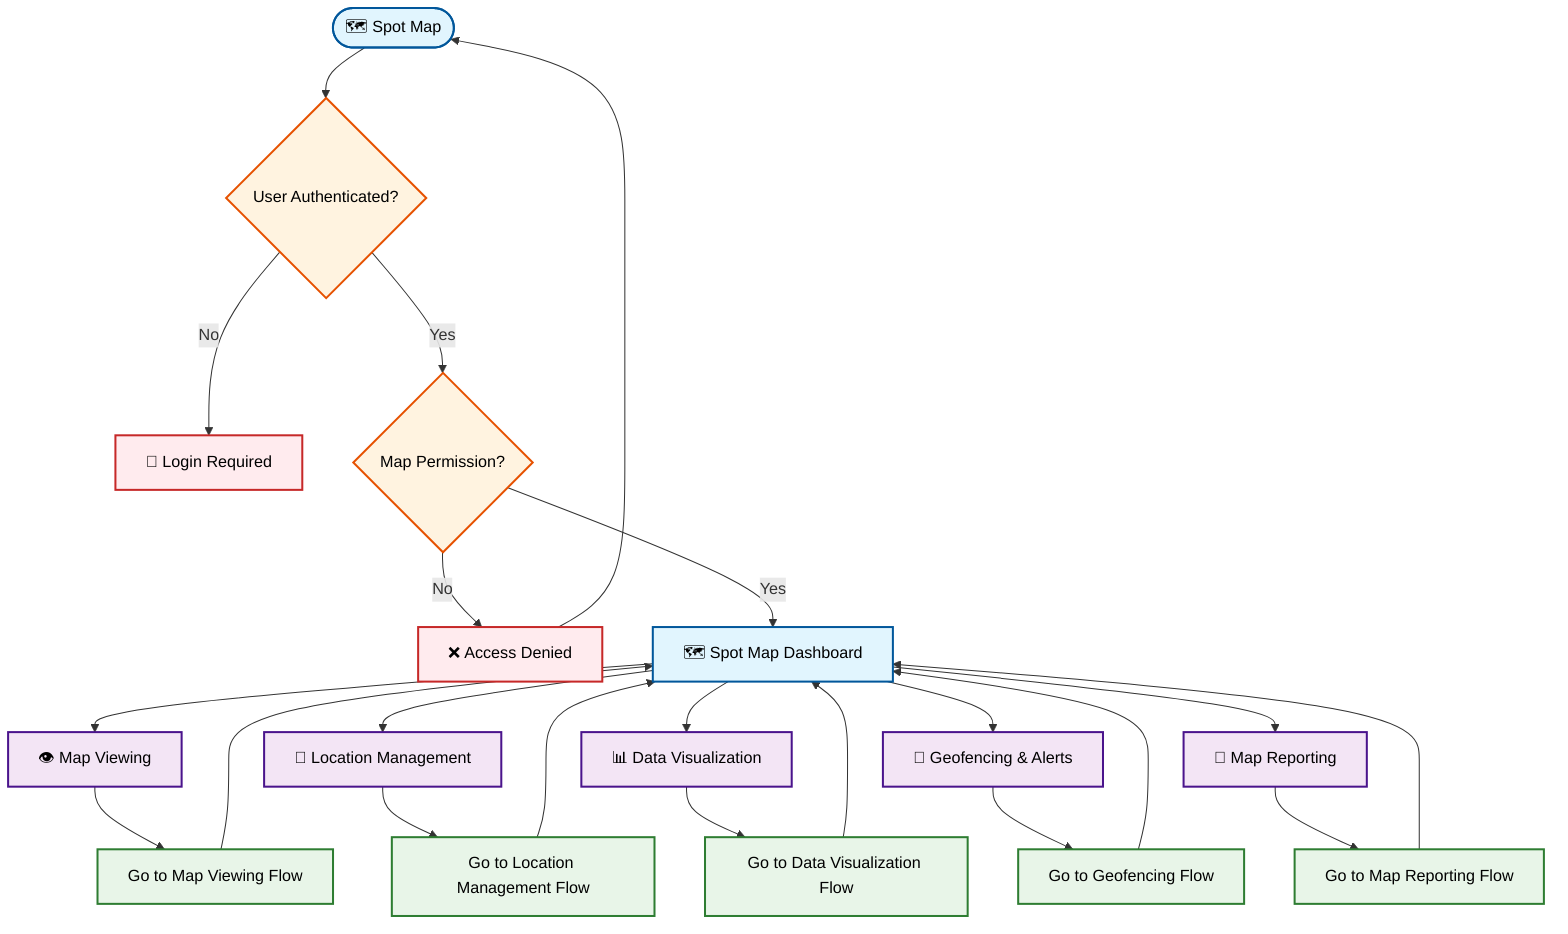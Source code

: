 flowchart TD
    %% Spot Map Dashboard - Main Entry Point
    
    Start([🗺️ Spot Map]) --> AuthCheck{User Authenticated?}
    AuthCheck -->|No| LoginRequired[🔐 Login Required]
    AuthCheck -->|Yes| PermissionCheck{Map Permission?}
    
    PermissionCheck -->|No| AccessDenied[❌ Access Denied]
    PermissionCheck -->|Yes| SpotMapDashboard[🗺️ Spot Map Dashboard]
    
    %% Main Map Categories
    SpotMapDashboard --> MapViewing[👁️ Map Viewing]
    SpotMapDashboard --> LocationManagement[📍 Location Management]
    SpotMapDashboard --> DataVisualization[📊 Data Visualization]
    SpotMapDashboard --> GeofencingAlerts[🚧 Geofencing & Alerts]
    SpotMapDashboard --> MapReporting[📄 Map Reporting]
    
    %% Navigate to specific modules
    MapViewing --> ViewingFlow[Go to Map Viewing Flow]
    LocationManagement --> LocationFlow[Go to Location Management Flow]
    DataVisualization --> VisualizationFlow[Go to Data Visualization Flow]
    GeofencingAlerts --> GeofencingFlow[Go to Geofencing Flow]
    MapReporting --> ReportingFlow[Go to Map Reporting Flow]
    
    %% Return paths
    ViewingFlow --> SpotMapDashboard
    LocationFlow --> SpotMapDashboard
    VisualizationFlow --> SpotMapDashboard
    GeofencingFlow --> SpotMapDashboard
    ReportingFlow --> SpotMapDashboard
    AccessDenied --> Start
    
    %% Styling
    classDef startEnd fill:#e1f5fe,stroke:#01579b,stroke-width:2px,color:#000
    classDef process fill:#f3e5f5,stroke:#4a148c,stroke-width:2px,color:#000
    classDef decision fill:#fff3e0,stroke:#e65100,stroke-width:2px,color:#000
    classDef error fill:#ffebee,stroke:#c62828,stroke-width:2px,color:#000
    classDef navigation fill:#e8f5e8,stroke:#2e7d32,stroke-width:2px,color:#000
    
    class Start,SpotMapDashboard startEnd
    class MapViewing,LocationManagement,DataVisualization,GeofencingAlerts,MapReporting process
    class AuthCheck,PermissionCheck decision
    class LoginRequired,AccessDenied error
    class ViewingFlow,LocationFlow,VisualizationFlow,GeofencingFlow,ReportingFlow navigation